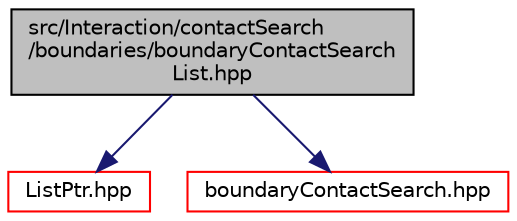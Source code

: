 digraph "src/Interaction/contactSearch/boundaries/boundaryContactSearchList.hpp"
{
 // LATEX_PDF_SIZE
  edge [fontname="Helvetica",fontsize="10",labelfontname="Helvetica",labelfontsize="10"];
  node [fontname="Helvetica",fontsize="10",shape=record];
  Node1 [label="src/Interaction/contactSearch\l/boundaries/boundaryContactSearch\lList.hpp",height=0.2,width=0.4,color="black", fillcolor="grey75", style="filled", fontcolor="black",tooltip=" "];
  Node1 -> Node2 [color="midnightblue",fontsize="10",style="solid",fontname="Helvetica"];
  Node2 [label="ListPtr.hpp",height=0.2,width=0.4,color="red", fillcolor="white", style="filled",URL="$ListPtr_8hpp.html",tooltip=" "];
  Node1 -> Node38 [color="midnightblue",fontsize="10",style="solid",fontname="Helvetica"];
  Node38 [label="boundaryContactSearch.hpp",height=0.2,width=0.4,color="red", fillcolor="white", style="filled",URL="$boundaryContactSearch_8hpp.html",tooltip=" "];
}
